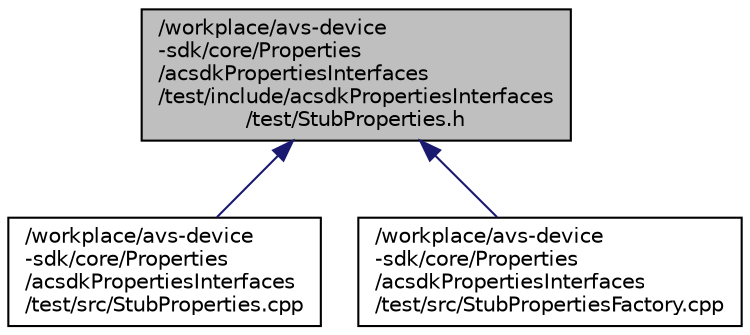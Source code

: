 digraph "/workplace/avs-device-sdk/core/Properties/acsdkPropertiesInterfaces/test/include/acsdkPropertiesInterfaces/test/StubProperties.h"
{
 // LATEX_PDF_SIZE
  edge [fontname="Helvetica",fontsize="10",labelfontname="Helvetica",labelfontsize="10"];
  node [fontname="Helvetica",fontsize="10",shape=record];
  Node1 [label="/workplace/avs-device\l-sdk/core/Properties\l/acsdkPropertiesInterfaces\l/test/include/acsdkPropertiesInterfaces\l/test/StubProperties.h",height=0.2,width=0.4,color="black", fillcolor="grey75", style="filled", fontcolor="black",tooltip=" "];
  Node1 -> Node2 [dir="back",color="midnightblue",fontsize="10",style="solid",fontname="Helvetica"];
  Node2 [label="/workplace/avs-device\l-sdk/core/Properties\l/acsdkPropertiesInterfaces\l/test/src/StubProperties.cpp",height=0.2,width=0.4,color="black", fillcolor="white", style="filled",URL="$_stub_properties_8cpp.html",tooltip=" "];
  Node1 -> Node3 [dir="back",color="midnightblue",fontsize="10",style="solid",fontname="Helvetica"];
  Node3 [label="/workplace/avs-device\l-sdk/core/Properties\l/acsdkPropertiesInterfaces\l/test/src/StubPropertiesFactory.cpp",height=0.2,width=0.4,color="black", fillcolor="white", style="filled",URL="$_stub_properties_factory_8cpp.html",tooltip=" "];
}

